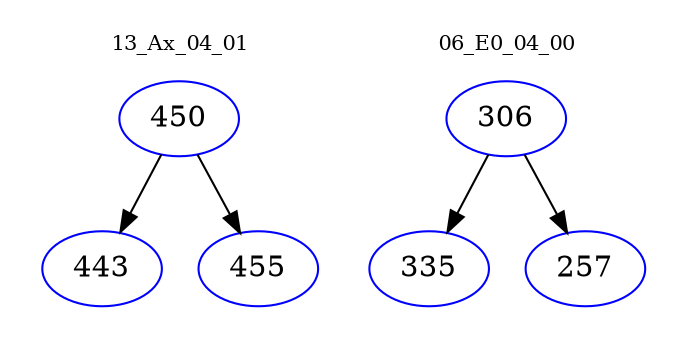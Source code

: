 digraph{
subgraph cluster_0 {
color = white
label = "13_Ax_04_01";
fontsize=10;
T0_450 [label="450", color="blue"]
T0_450 -> T0_443 [color="black"]
T0_443 [label="443", color="blue"]
T0_450 -> T0_455 [color="black"]
T0_455 [label="455", color="blue"]
}
subgraph cluster_1 {
color = white
label = "06_E0_04_00";
fontsize=10;
T1_306 [label="306", color="blue"]
T1_306 -> T1_335 [color="black"]
T1_335 [label="335", color="blue"]
T1_306 -> T1_257 [color="black"]
T1_257 [label="257", color="blue"]
}
}
